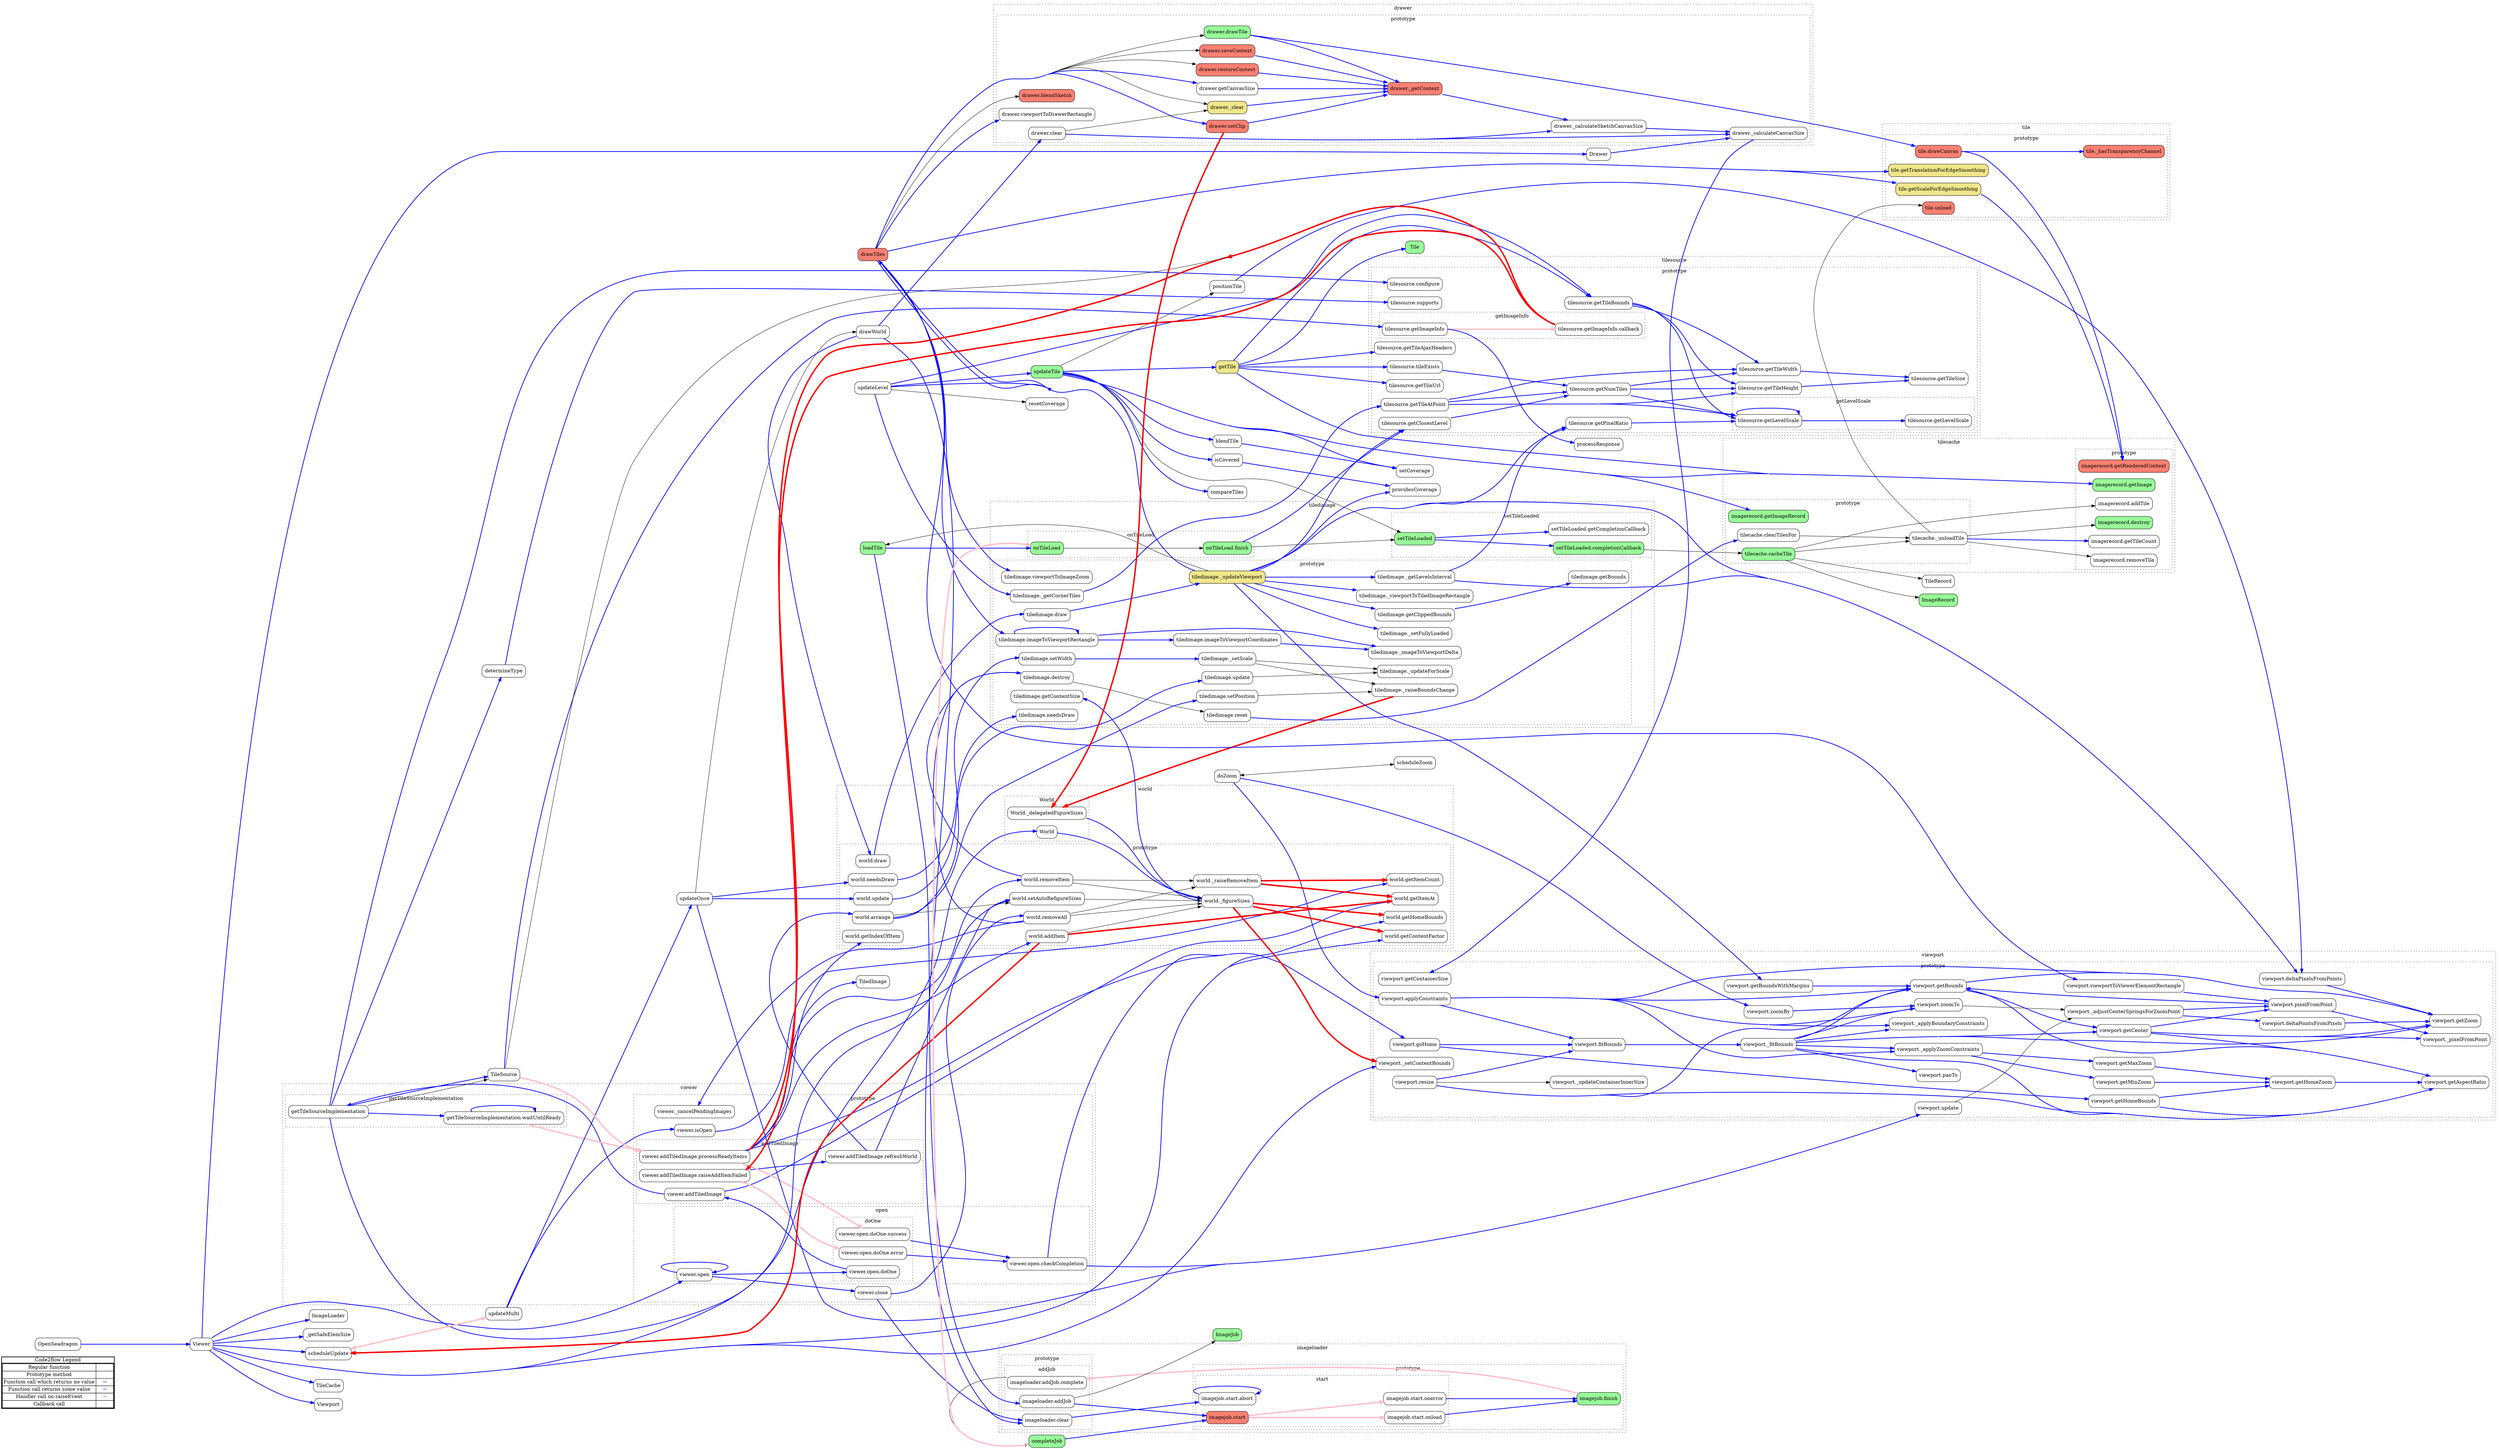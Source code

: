 digraph G {
clusterrank = "local"
ranksep = 3
mclimit = 500
spines = "curved"
rankdir = "LR"
dpi = 30;
concentrate = true;
			subgraph legend{
			rank = min;
			label = "legend";
			Legend [shape=none, margin=0, label = <
				<table cellspacing="0" cellpadding="0" border="1"><tr><td>Code2flow Legend</td></tr><tr><td>
				<table cellspacing="0">
				<tr><td>Regular function</td><td width="50px"></td></tr>
				<tr><td>Prototype method</td><td bgcolor='white'></td></tr>
				<tr><td>Function call which returns no value</td><td>&#8594;</td></tr>
				<tr><td>Function call returns some value</td><td><font color='blue'>&#8594;</font></td></tr>
				<tr><td>Handler call on raiseEvent</td><td><font color='red'>&#8594;</font></td></tr>
                <tr><td>Callback call</td><td><font color='pink'>&#8594;</font></td></tr>
				</table></td></tr></table>
				>];}

node2 [splines=ortho shape = "rect" style = "rounded" label = "OpenSeadragon" ];
















node52 [splines=ortho shape = "rect" style = "rounded" label = "TiledImage" ];
node55 [splines=ortho shape = "rect" style = "rounded,filled" fillcolor = "white" label = "tiledimage.needsDraw" ];
node57 [splines=ortho shape = "rect" style = "rounded,filled" fillcolor = "white" label = "tiledimage._setFullyLoaded" ];
node59 [splines=ortho shape = "rect" style = "rounded,filled" fillcolor = "white" label = "tiledimage.reset" ];
node61 [splines=ortho shape = "rect" style = "rounded,filled" fillcolor = "white" label = "tiledimage.update" ];
node63 [splines=ortho shape = "rect" style = "rounded,filled" fillcolor = "white" label = "tiledimage.draw" ];
node65 [splines=ortho shape = "rect" style = "rounded,filled" fillcolor = "white" label = "tiledimage.destroy" ];
node67 [splines=ortho shape = "rect" style = "rounded,filled" fillcolor = "white" label = "tiledimage.getBounds" ];
node69 [splines=ortho shape = "rect" style = "rounded,filled" fillcolor = "white" label = "tiledimage.getClippedBounds" ];
node71 [splines=ortho shape = "rect" style = "rounded,filled" fillcolor = "white" label = "tiledimage.getContentSize" ];
node73 [splines=ortho shape = "rect" style = "rounded,filled" fillcolor = "white" label = "tiledimage._imageToViewportDelta" ];
node75 [splines=ortho shape = "rect" style = "rounded,filled" fillcolor = "white" label = "tiledimage.imageToViewportCoordinates" ];
node77 [splines=ortho shape = "rect" style = "rounded,filled" fillcolor = "white" label = "tiledimage.imageToViewportRectangle" ];
node79 [splines=ortho shape = "rect" style = "rounded,filled" fillcolor = "white" label = "tiledimage._viewportToTiledImageRectangle" ];
node81 [splines=ortho shape = "rect" style = "rounded,filled" fillcolor = "white" label = "tiledimage.viewportToImageZoom" ];
node83 [splines=ortho shape = "rect" style = "rounded,filled" fillcolor = "white" label = "tiledimage.setPosition" ];
node85 [splines=ortho shape = "rect" style = "rounded,filled" fillcolor = "white" label = "tiledimage.setWidth" ];
node87 [splines=ortho shape = "rect" style = "rounded,filled" fillcolor = "white" label = "tiledimage._setScale" ];
node89 [splines=ortho shape = "rect" style = "rounded,filled" fillcolor = "white" label = "tiledimage._updateForScale" ];
node91 [splines=ortho shape = "rect" style = "rounded,filled" fillcolor = "white" label = "tiledimage._raiseBoundsChange" ];
node93 [splines=ortho shape = "rect" style = "rounded,filled" fillcolor = "white" label = "tiledimage._getLevelsInterval" ];
node96 [splines=ortho shape = "rect" style = "rounded,filled" fillcolor = "khaki" label = "tiledimage._updateViewport" ];
node98 [splines=ortho shape = "rect" style = "rounded,filled" fillcolor = "white" label = "tiledimage._getCornerTiles" ];
node100 [splines=ortho shape = "rect" style = "rounded" label = "updateLevel" ];
node102 [splines=ortho shape = "rect" style = "rounded,filled" fillcolor = "palegreen" label = "updateTile" ];
node104 [splines=ortho shape = "rect" style = "rounded,filled" fillcolor = "khaki" label = "getTile" ];
node106 [splines=ortho shape = "rect" style = "rounded,filled" fillcolor = "palegreen" label = "loadTile" ];
node110 [splines=ortho shape = "rect" style = "rounded,filled" fillcolor = "palegreen" label = "onTileLoad" ];
node109 [splines=ortho shape = "rect" style = "rounded,filled" fillcolor = "palegreen" label = "onTileLoad.finish" ];
node116 [splines=ortho shape = "rect" style = "rounded,filled" fillcolor = "palegreen" label = "setTileLoaded" ];
node113 [splines=ortho shape = "rect" style = "rounded" label = "setTileLoaded.getCompletionCallback" ];
node115 [splines=ortho shape = "rect" style = "rounded,filled" fillcolor = "palegreen" label = "setTileLoaded.completionCallback" ];
node118 [splines=ortho shape = "rect" style = "rounded" label = "positionTile" ];
node120 [splines=ortho shape = "rect" style = "rounded" label = "blendTile" ];
node122 [splines=ortho shape = "rect" style = "rounded" label = "providesCoverage" ];
node124 [splines=ortho shape = "rect" style = "rounded" label = "isCovered" ];
node126 [splines=ortho shape = "rect" style = "rounded" label = "setCoverage" ];
node128 [splines=ortho shape = "rect" style = "rounded" label = "resetCoverage" ];
node130 [splines=ortho shape = "rect" style = "rounded" label = "compareTiles" ];
node132 [splines=ortho shape = "rect" style = "rounded,filled" fillcolor = "salmon" label = "drawTiles" ];

node143 [splines=ortho shape = "rect" style = "rounded" label = "Viewer" ];
node146 [splines=ortho shape = "rect" style = "rounded,filled" fillcolor = "white" label = "viewer.isOpen" ];
node156 [splines=ortho shape = "rect" style = "rounded,filled" fillcolor = "white" label = "viewer.open" ];
node149 [splines=ortho shape = "rect" style = "rounded" label = "viewer.open.checkCompletion" ];
node155 [splines=ortho shape = "rect" style = "rounded" label = "viewer.open.doOne" ];
node152 [splines=ortho shape = "rect" style = "rounded" label = "viewer.open.doOne.success" ];
node154 [splines=ortho shape = "rect" style = "rounded" label = "viewer.open.doOne.error" ];
node158 [splines=ortho shape = "rect" style = "rounded,filled" fillcolor = "white" label = "viewer.close" ];
node167 [splines=ortho shape = "rect" style = "rounded,filled" fillcolor = "white" label = "viewer.addTiledImage" ];
node162 [splines=ortho shape = "rect" style = "rounded" label = "viewer.addTiledImage.raiseAddItemFailed" ];
node164 [splines=ortho shape = "rect" style = "rounded" label = "viewer.addTiledImage.refreshWorld" ];
node166 [splines=ortho shape = "rect" style = "rounded" label = "viewer.addTiledImage.processReadyItems" ];
node169 [splines=ortho shape = "rect" style = "rounded,filled" fillcolor = "white" label = "viewer._cancelPendingImages" ];
node171 [splines=ortho shape = "rect" style = "rounded" label = "_getSafeElemSize" ];
node177 [splines=ortho shape = "rect" style = "rounded" label = "getTileSourceImplementation" ];
node174 [splines=ortho shape = "rect" style = "rounded" label = "getTileSourceImplementation.waitUntilReady" ];
node181 [splines=ortho shape = "rect" style = "rounded" label = "scheduleUpdate" ];
node183 [splines=ortho shape = "rect" style = "rounded" label = "updateMulti" ];
node185 [splines=ortho shape = "rect" style = "rounded" label = "updateOnce" ];
node187 [splines=ortho shape = "rect" style = "rounded" label = "drawWorld" ];
node189 [splines=ortho shape = "rect" style = "rounded" label = "scheduleZoom" ];
node191 [splines=ortho shape = "rect" style = "rounded" label = "doZoom" ];

node199 [splines=ortho shape = "rect" style = "rounded" label = "World" ];
node198 [splines=ortho shape = "rect" style = "rounded" label = "World._delegatedFigureSizes" ];
node202 [splines=ortho shape = "rect" style = "rounded,filled" fillcolor = "white" label = "world.addItem" ];
node204 [splines=ortho shape = "rect" style = "rounded,filled" fillcolor = "white" label = "world.getItemAt" ];
node206 [splines=ortho shape = "rect" style = "rounded,filled" fillcolor = "white" label = "world.getIndexOfItem" ];
node208 [splines=ortho shape = "rect" style = "rounded,filled" fillcolor = "white" label = "world.getItemCount" ];
node210 [splines=ortho shape = "rect" style = "rounded,filled" fillcolor = "white" label = "world.removeItem" ];
node212 [splines=ortho shape = "rect" style = "rounded,filled" fillcolor = "white" label = "world.removeAll" ];
node214 [splines=ortho shape = "rect" style = "rounded,filled" fillcolor = "white" label = "world.update" ];
node216 [splines=ortho shape = "rect" style = "rounded,filled" fillcolor = "white" label = "world.draw" ];
node218 [splines=ortho shape = "rect" style = "rounded,filled" fillcolor = "white" label = "world.needsDraw" ];
node220 [splines=ortho shape = "rect" style = "rounded,filled" fillcolor = "white" label = "world.getHomeBounds" ];
node222 [splines=ortho shape = "rect" style = "rounded,filled" fillcolor = "white" label = "world.getContentFactor" ];
node224 [splines=ortho shape = "rect" style = "rounded,filled" fillcolor = "white" label = "world.setAutoRefigureSizes" ];
node226 [splines=ortho shape = "rect" style = "rounded,filled" fillcolor = "white" label = "world.arrange" ];
node228 [splines=ortho shape = "rect" style = "rounded,filled" fillcolor = "white" label = "world._figureSizes" ];
node230 [splines=ortho shape = "rect" style = "rounded,filled" fillcolor = "white" label = "world._raiseRemoveItem" ];













node280 [splines=ortho shape = "rect" style = "rounded" label = "TileCache" ];
node263 [splines=ortho shape = "rect" style = "rounded" label = "TileRecord" ];
node265 [splines=ortho shape = "rect" style = "rounded,filled" fillcolor = "palegreen" label = "ImageRecord" ];
node268 [splines=ortho shape = "rect" style = "rounded,filled" fillcolor = "palegreen" label = "imagerecord.destroy" ];
node270 [splines=ortho shape = "rect" style = "rounded,filled" fillcolor = "palegreen" label = "imagerecord.getImage" ];
node272 [splines=ortho shape = "rect" style = "rounded,filled" fillcolor = "salmon" label = "imagerecord.getRenderedContext" ];
node274 [splines=ortho shape = "rect" style = "rounded,filled" fillcolor = "white" label = "imagerecord.addTile" ];
node276 [splines=ortho shape = "rect" style = "rounded,filled" fillcolor = "white" label = "imagerecord.removeTile" ];
node278 [splines=ortho shape = "rect" style = "rounded,filled" fillcolor = "white" label = "imagerecord.getTileCount" ];
node283 [splines=ortho shape = "rect" style = "rounded,filled" fillcolor = "palegreen" label = "tilecache.cacheTile" ];
node285 [splines=ortho shape = "rect" style = "rounded,filled" fillcolor = "white" label = "tilecache.clearTilesFor" ];
node287 [splines=ortho shape = "rect" style = "rounded,filled" fillcolor = "palegreen" label = "imagerecord.getImageRecord" ];
node289 [splines=ortho shape = "rect" style = "rounded,filled" fillcolor = "white" label = "tilecache._unloadTile" ];

node295 [splines=ortho shape = "rect" style = "rounded" label = "TileSource" ];
node298 [splines=ortho shape = "rect" style = "rounded,filled" fillcolor = "white" label = "tilesource.getTileSize" ];
node300 [splines=ortho shape = "rect" style = "rounded,filled" fillcolor = "white" label = "tilesource.getTileWidth" ];
node302 [splines=ortho shape = "rect" style = "rounded,filled" fillcolor = "white" label = "tilesource.getTileHeight" ];
node307 [splines=ortho shape = "rect" style = "rounded,filled" fillcolor = "white" label = "tilesource.getLevelScale" ];
node306 [splines=ortho shape = "rect" style = "rounded,filled" fillcolor = "white" label = "tilesource.getLevelScale" ];
node309 [splines=ortho shape = "rect" style = "rounded,filled" fillcolor = "white" label = "tilesource.getNumTiles" ];
node311 [splines=ortho shape = "rect" style = "rounded,filled" fillcolor = "white" label = "tilesource.getPixelRatio" ];
node313 [splines=ortho shape = "rect" style = "rounded,filled" fillcolor = "white" label = "tilesource.getClosestLevel" ];
node315 [splines=ortho shape = "rect" style = "rounded,filled" fillcolor = "white" label = "tilesource.getTileAtPoint" ];
node317 [splines=ortho shape = "rect" style = "rounded,filled" fillcolor = "white" label = "tilesource.getTileBounds" ];
node321 [splines=ortho shape = "rect" style = "rounded,filled" fillcolor = "white" label = "tilesource.getImageInfo" ];
node320 [splines=ortho shape = "rect" style = "rounded" label = "tilesource.getImageInfo.callback" ];
node323 [splines=ortho shape = "rect" style = "rounded,filled" fillcolor = "white" label = "tilesource.supports" ];
node325 [splines=ortho shape = "rect" style = "rounded,filled" fillcolor = "white" label = "tilesource.configure" ];
node327 [splines=ortho shape = "rect" style = "rounded,filled" fillcolor = "white" label = "tilesource.getTileUrl" ];
node329 [splines=ortho shape = "rect" style = "rounded,filled" fillcolor = "white" label = "tilesource.getTileAjaxHeaders" ];
node331 [splines=ortho shape = "rect" style = "rounded,filled" fillcolor = "white" label = "tilesource.tileExists" ];
node333 [splines=ortho shape = "rect" style = "rounded" label = "processResponse" ];
node335 [splines=ortho shape = "rect" style = "rounded" label = "determineType" ];









node363 [splines=ortho shape = "rect" style = "rounded" label = "Viewport" ];
node366 [splines=ortho shape = "rect" style = "rounded,filled" fillcolor = "white" label = "viewport._setContentBounds" ];
node368 [splines=ortho shape = "rect" style = "rounded,filled" fillcolor = "white" label = "viewport.getHomeZoom" ];
node370 [splines=ortho shape = "rect" style = "rounded,filled" fillcolor = "white" label = "viewport.getHomeBounds" ];
node372 [splines=ortho shape = "rect" style = "rounded,filled" fillcolor = "white" label = "viewport.goHome" ];
node374 [splines=ortho shape = "rect" style = "rounded,filled" fillcolor = "white" label = "viewport.getMinZoom" ];
node376 [splines=ortho shape = "rect" style = "rounded,filled" fillcolor = "white" label = "viewport.getMaxZoom" ];
node378 [splines=ortho shape = "rect" style = "rounded,filled" fillcolor = "white" label = "viewport.getAspectRatio" ];
node380 [splines=ortho shape = "rect" style = "rounded,filled" fillcolor = "white" label = "viewport.getContainerSize" ];
node382 [splines=ortho shape = "rect" style = "rounded,filled" fillcolor = "white" label = "viewport.getBounds" ];
node384 [splines=ortho shape = "rect" style = "rounded,filled" fillcolor = "white" label = "viewport.getBoundsWithMargins" ];
node386 [splines=ortho shape = "rect" style = "rounded,filled" fillcolor = "white" label = "viewport.getCenter" ];
node388 [splines=ortho shape = "rect" style = "rounded,filled" fillcolor = "white" label = "viewport.getZoom" ];
node390 [splines=ortho shape = "rect" style = "rounded,filled" fillcolor = "white" label = "viewport._applyZoomConstraints" ];
node392 [splines=ortho shape = "rect" style = "rounded,filled" fillcolor = "white" label = "viewport._applyBoundaryConstraints" ];
node394 [splines=ortho shape = "rect" style = "rounded,filled" fillcolor = "white" label = "viewport.applyConstraints" ];
node396 [splines=ortho shape = "rect" style = "rounded,filled" fillcolor = "white" label = "viewport._fitBounds" ];
node398 [splines=ortho shape = "rect" style = "rounded,filled" fillcolor = "white" label = "viewport.fitBounds" ];
node400 [splines=ortho shape = "rect" style = "rounded,filled" fillcolor = "white" label = "viewport.panTo" ];
node402 [splines=ortho shape = "rect" style = "rounded,filled" fillcolor = "white" label = "viewport.zoomBy" ];
node404 [splines=ortho shape = "rect" style = "rounded,filled" fillcolor = "white" label = "viewport.zoomTo" ];
node406 [splines=ortho shape = "rect" style = "rounded,filled" fillcolor = "white" label = "viewport.resize" ];
node408 [splines=ortho shape = "rect" style = "rounded,filled" fillcolor = "white" label = "viewport._updateContainerInnerSize" ];
node412 [splines=ortho shape = "rect" style = "rounded,filled" fillcolor = "white" label = "viewport.update" ];
node414 [splines=ortho shape = "rect" style = "rounded,filled" fillcolor = "white" label = "viewport._adjustCenterSpringsForZoomPoint" ];
node416 [splines=ortho shape = "rect" style = "rounded,filled" fillcolor = "white" label = "viewport.deltaPixelsFromPoints" ];
node418 [splines=ortho shape = "rect" style = "rounded,filled" fillcolor = "white" label = "viewport.deltaPointsFromPixels" ];
node420 [splines=ortho shape = "rect" style = "rounded,filled" fillcolor = "white" label = "viewport.pixelFromPoint" ];
node422 [splines=ortho shape = "rect" style = "rounded,filled" fillcolor = "white" label = "viewport._pixelFromPoint" ];
node424 [splines=ortho shape = "rect" style = "rounded,filled" fillcolor = "white" label = "viewport.viewportToViewerElementRectangle" ];

node430 [splines=ortho shape = "rect" style = "rounded,filled" fillcolor = "palegreen" label = "Tile" ];
node433 [splines=ortho shape = "rect" style = "rounded,filled" fillcolor = "salmon" label = "tile._hasTransparencyChannel" ];
node435 [splines=ortho shape = "rect" style = "rounded,filled" fillcolor = "salmon" label = "tile.drawCanvas" ];
node437 [splines=ortho shape = "rect" style = "rounded,filled" fillcolor = "khaki" label = "tile.getScaleForEdgeSmoothing" ];
node441 [splines=ortho shape = "rect" style = "rounded,filled" fillcolor = "khaki" label = "tile.getTranslationForEdgeSmoothing" ];
node443 [splines=ortho shape = "rect" style = "rounded,filled" fillcolor = "salmon" label = "tile.unload" ];

node449 [splines=ortho shape = "rect" style = "rounded" label = "Drawer" ];
node452 [splines=ortho shape = "rect" style = "rounded,filled" fillcolor = "white" label = "drawer.clear" ];
node454 [splines=ortho shape = "rect" style = "rounded,filled" fillcolor = "khaki" label = "drawer._clear" ];
node456 [splines=ortho shape = "rect" style = "rounded,filled" fillcolor = "white" label = "drawer.viewportToDrawerRectangle" ];
node458 [splines=ortho shape = "rect" style = "rounded,filled" fillcolor = "palegreen" label = "drawer.drawTile" ];
node460 [splines=ortho shape = "rect" style = "rounded,filled" fillcolor = "salmon" label = "drawer._getContext" ];
node462 [splines=ortho shape = "rect" style = "rounded,filled" fillcolor = "salmon" label = "drawer.saveContext" ];
node464 [splines=ortho shape = "rect" style = "rounded,filled" fillcolor = "salmon" label = "drawer.restoreContext" ];
node466 [splines=ortho shape = "rect" style = "rounded,filled" fillcolor = "salmon" label = "drawer.setClip" ];
node468 [splines=ortho shape = "rect" style = "rounded,filled" fillcolor = "salmon" label = "drawer.blendSketch" ];
node470 [splines=ortho shape = "rect" style = "rounded,filled" fillcolor = "white" label = "drawer.getCanvasSize" ];
node472 [splines=ortho shape = "rect" style = "rounded,filled" fillcolor = "white" label = "drawer._calculateCanvasSize" ];
node474 [splines=ortho shape = "rect" style = "rounded,filled" fillcolor = "white" label = "drawer._calculateSketchCanvasSize" ];






















node540 [splines=ortho shape = "rect" style = "rounded" label = "ImageLoader" ];
node525 [splines=ortho shape = "rect" style = "rounded,filled" fillcolor = "palegreen" label = "ImageJob" ];
node536 [splines=ortho shape = "rect" style = "rounded,filled" fillcolor = "salmon" label = "imagejob.start" ];
node529 [splines=ortho shape = "rect" style = "rounded" label = "imagejob.start.onload" ];
node531 [splines=ortho shape = "rect" style = "rounded" label = "imagejob.start.onerror" ];
node535 [splines=ortho shape = "rect" style = "rounded" label = "imagejob.start.abort" ];
node538 [splines=ortho shape = "rect" style = "rounded,filled" fillcolor = "palegreen" label = "imagejob.finish" ];
node546 [splines=ortho shape = "rect" style = "rounded,filled" fillcolor = "white" label = "imageloader.addJob" ];
node544 [splines=ortho shape = "rect" style = "rounded" label = "imageloader.addJob.complete" ];
node548 [splines=ortho shape = "rect" style = "rounded,filled" fillcolor = "white" label = "imageloader.clear" ];
node550 [splines=ortho shape = "rect" style = "rounded,filled" fillcolor = "palegreen" label = "completeJob" ];

node61 -> node89;
node63 -> node96 [color="blue" penwidth="2"];
node65 -> node59;
node69 -> node67 [color="blue" penwidth="2"];
node75 -> node73 [color="blue" penwidth="2"];
node77 -> node73 [color="blue" penwidth="2"];
node77 -> node75 [color="blue" penwidth="2"];
node83 -> node91;
node85 -> node87 [color="blue" penwidth="2"];
node87 -> node89;
node87 -> node91;
node96 -> node57 [color="blue" penwidth="2"];
node96 -> node69 [color="blue" penwidth="2"];
node96 -> node79 [color="blue" penwidth="2"];
node96 -> node93 [color="blue" penwidth="2"];
node96 -> node100 [color="blue" penwidth="2"];
node96 -> node106;
node96 -> node122 [color="blue" penwidth="2"];
node96 -> node132 [color="blue" penwidth="2"];
node100 -> node102 [color="blue" penwidth="2"];
node100 -> node128;
node102 -> node104 [color="blue" penwidth="2"];
node102 -> node116;
node102 -> node118;
node102 -> node120 [color="blue" penwidth="2"];
node102 -> node124 [color="blue" penwidth="2"];
node102 -> node126 [color="blue" penwidth="2"];
node102 -> node130 [color="blue" penwidth="2"];
node106 -> node110 [color="blue" penwidth="2"];
node109 -> node116;
node120 -> node126 [color="blue" penwidth="2"];
node124 -> node122 [color="blue" penwidth="2"];
node143 -> node171 [color="blue" penwidth="2"];
node143 -> node181 [color="blue" penwidth="2"];
node156 -> node156 [color="blue" penwidth="2"];
node167 -> node177 [color="blue" penwidth="2"];
node177 -> node295;
node183 -> node181 [color="blue" penwidth="2"];
node183 -> node185 [color="blue" penwidth="2"];
node185 -> node187;
node191 -> node189;
node202 -> node228;
node210 -> node228;
node210 -> node230;
node212 -> node228;
node212 -> node230;
node224 -> node228;
node226 -> node224;
node283 -> node263;
node283 -> node265;
node283 -> node289;
node285 -> node289;
node300 -> node298 [color="blue" penwidth="2"];
node302 -> node298 [color="blue" penwidth="2"];
node307 -> node307 [color="blue" penwidth="2"];
node307 -> node306 [color="blue" penwidth="2"];
node309 -> node300 [color="blue" penwidth="2"];
node309 -> node302 [color="blue" penwidth="2"];
node313 -> node309 [color="blue" penwidth="2"];
node315 -> node300 [color="blue" penwidth="2"];
node315 -> node302 [color="blue" penwidth="2"];
node315 -> node309 [color="blue" penwidth="2"];
node317 -> node300 [color="blue" penwidth="2"];
node317 -> node302 [color="blue" penwidth="2"];
node321 -> node333 [color="blue" penwidth="2"];
node320 -> node295;
node331 -> node309 [color="blue" penwidth="2"];

node368 -> node378 [color="blue" penwidth="2"];
node370 -> node368 [color="blue" penwidth="2"];
node370 -> node378 [color="blue" penwidth="2"];
node372 -> node370 [color="blue" penwidth="2"];
node372 -> node398 [color="blue" penwidth="2"];
node374 -> node368 [color="blue" penwidth="2"];
node376 -> node368 [color="blue" penwidth="2"];
node382 -> node378 [color="blue" penwidth="2"];
node382 -> node386 [color="blue" penwidth="2"];
node382 -> node388 [color="blue" penwidth="2"];
node384 -> node382 [color="blue" penwidth="2"];
node386 -> node378 [color="blue" penwidth="2"];
node386 -> node388 [color="blue" penwidth="2"];
node386 -> node420 [color="blue" penwidth="2"];
node386 -> node422 [color="blue" penwidth="2"];
node390 -> node374 [color="blue" penwidth="2"];
node390 -> node376 [color="blue" penwidth="2"];
node394 -> node382 [color="blue" penwidth="2"];
node394 -> node388 [color="blue" penwidth="2"];
node394 -> node390 [color="blue" penwidth="2"];
node394 -> node392 [color="blue" penwidth="2"];
node394 -> node398 [color="blue" penwidth="2"];
node394 -> node404 [color="blue" penwidth="2"];
node396 -> node378 [color="blue" penwidth="2"];
node396 -> node382 [color="blue" penwidth="2"];
node396 -> node386 [color="blue" penwidth="2"];
node396 -> node388 [color="blue" penwidth="2"];
node396 -> node390 [color="blue" penwidth="2"];
node396 -> node392 [color="blue" penwidth="2"];
node396 -> node400 [color="blue" penwidth="2"];
node396 -> node404 [color="blue" penwidth="2"];
node398 -> node396 [color="blue" penwidth="2"];
node402 -> node404 [color="blue" penwidth="2"];
node404 -> node414;
node406 -> node378 [color="blue" penwidth="2"];
node406 -> node382 [color="blue" penwidth="2"];
node406 -> node398 [color="blue" penwidth="2"];
node406 -> node408;
node412 -> node414;
node414 -> node418 [color="blue" penwidth="2"];
node414 -> node420 [color="blue" penwidth="2"];
node416 -> node388 [color="blue" penwidth="2"];
node418 -> node388 [color="blue" penwidth="2"];
node420 -> node382 [color="blue" penwidth="2"];
node420 -> node422 [color="blue" penwidth="2"];
node424 -> node420 [color="blue" penwidth="2"];
node435 -> node433 [color="blue" penwidth="2"];
node452 -> node454;
node452 -> node472 [color="blue" penwidth="2"];
node452 -> node474 [color="blue" penwidth="2"];
node454 -> node460 [color="blue" penwidth="2"];
node458 -> node460 [color="blue" penwidth="2"];
node460 -> node474 [color="blue" penwidth="2"];
node462 -> node460 [color="blue" penwidth="2"];
node464 -> node460 [color="blue" penwidth="2"];
node466 -> node460 [color="blue" penwidth="2"];
node470 -> node460 [color="blue" penwidth="2"];
node474 -> node472 [color="blue" penwidth="2"];









node546 -> node525;
node544 -> node550;
node2 -> node143 [color="blue" penwidth="2"];
node143 -> node540 [color="blue" penwidth="2"];
node143 -> node280 [color="blue" penwidth="2"];
node143 -> node363 [color="blue" penwidth="2"];
node143 -> node449 [color="blue" penwidth="2"];
node143 -> node199 [color="blue" penwidth="2"];
node295 -> node321 [color="blue" penwidth="2"];
node449 -> node472 [color="blue" penwidth="2"];
node143 -> node156 [color="blue" penwidth="2"];
node295 -> node166 [color="pink" penwidth="4"];
node143 -> node366 [color="blue" penwidth="2"];
node143 -> node220 [color="blue" penwidth="2"];
node143 -> node222 [color="blue" penwidth="2"];
node199 -> node228 [color="blue" penwidth="2"];
node458 -> node435 [color="blue" penwidth="2"];
node472 -> node380 [color="blue" penwidth="2"];
node435 -> node272 [color="blue" penwidth="2"];
node437 -> node272 [color="blue" penwidth="2"];
node536 -> node531 [color="pink" penwidth="4"];
node536 -> node529 [color="pink" penwidth="4"];
node531 -> node538 [color="blue" penwidth="2"];
node529 -> node538 [color="blue" penwidth="2"];
node535 -> node535 [color="blue" penwidth="2"];
node538 -> node544 [color="pink" penwidth="4"];
node550 -> node536 [color="blue" penwidth="2"];
node546 -> node536 [color="blue" penwidth="2"];
node548 -> node535 [color="blue" penwidth="2"];
node550 -> node110 [color="pink" penwidth="4"];
node283 -> node274;
node289 -> node268;
node289 -> node276;
node289 -> node278 [color="blue" penwidth="2"];
node289 -> node443;
node104 -> node430 [color="blue" penwidth="2"];
node132 -> node456 [color="blue" penwidth="2"];
node132 -> node464;
node132 -> node462;
node132 -> node470 [color="blue" penwidth="2"];
node132 -> node468;
node132 -> node458;
node132 -> node466 [color="blue" penwidth="2"];
node132 -> node454;
node106 -> node546 [color="blue" penwidth="2"];
node102 -> node270 [color="blue" penwidth="2"];
node104 -> node270 [color="blue" penwidth="2"];
node132 -> node441 [color="blue" penwidth="2"];
node132 -> node437 [color="blue" penwidth="2"];
node102 -> node287 [color="blue" penwidth="2"];
node59 -> node285 [color="blue" penwidth="2"];
node115 -> node283;
node110 -> node109;
node100 -> node98 [color="blue" penwidth="2"];
node96 -> node132 [color="blue" penwidth="2"];
node132 -> node81 [color="blue" penwidth="2"];
node132 -> node77 [color="blue" penwidth="2"];
node116 -> node113 [color="blue" penwidth="2"];
node116 -> node115 [color="blue" penwidth="2"];
node110 -> node109 [color="pink" penwidth="4"];
node104 -> node331 [color="blue" penwidth="2"];
node104 -> node327 [color="blue" penwidth="2"];
node104 -> node317 [color="blue" penwidth="2"];
node100 -> node317 [color="blue" penwidth="2"];
node104 -> node329 [color="blue" penwidth="2"];
node98 -> node315 [color="blue" penwidth="2"];
node109 -> node313 [color="blue" penwidth="2"];
node93 -> node311 [color="blue" penwidth="2"];
node96 -> node313 [color="blue" penwidth="2"];
node96 -> node311 [color="blue" penwidth="2"];
node132 -> node424 [color="blue" penwidth="2"];
node118 -> node416 [color="blue" penwidth="2"];
node93 -> node416 [color="blue" penwidth="2"];
node96 -> node416 [color="blue" penwidth="2"];
node96 -> node384 [color="blue" penwidth="2"];
node466 -> node198 [color="red" penwidth="4"];
node91 -> node198 [color="red" penwidth="4"];
node309 -> node307 [color="blue" penwidth="2"];
node311 -> node307 [color="blue" penwidth="2"];
node315 -> node307 [color="blue" penwidth="2"];
node317 -> node307 [color="blue" penwidth="2"];
node335 -> node323 [color="blue" penwidth="2"];
node321 -> node320 [color="pink" penwidth="4"];
node320 -> node166 [color="red" penwidth="4"];
node320 -> node162 [color="red" penwidth="4"];
node166 -> node52 [color="blue" penwidth="2"];
node177 -> node295 [color="blue" penwidth="2"];
node187 -> node452 [color="blue" penwidth="2"];
node187 -> node548 [color="blue" penwidth="2"];
node158 -> node548 [color="blue" penwidth="2"];
node177 -> node325 [color="blue" penwidth="2"];
node177 -> node335 [color="blue" penwidth="2"];
node156 -> node158 [color="blue" penwidth="2"];
node183 -> node146 [color="blue" penwidth="2"];
node156 -> node155 [color="blue" penwidth="2"];
node155 -> node167 [color="blue" penwidth="2"];
node174 -> node174 [color="blue" penwidth="2"];
node177 -> node174 [color="blue" penwidth="2"];
node152 -> node149 [color="blue" penwidth="2"];
node154 -> node149 [color="blue" penwidth="2"];
node162 -> node164 [color="blue" penwidth="2"];
node189 -> node191 [color="pink" penwidth="4"];
node181 -> node183 [color="pink" penwidth="4"];
node174 -> node166 [color="pink" penwidth="4"];
node166 -> node152 [color="pink" penwidth="4"];
node162 -> node154 [color="pink" penwidth="4"];
node166 -> node372 [color="blue" penwidth="2"];
node149 -> node372 [color="blue" penwidth="2"];
node149 -> node412 [color="blue" penwidth="2"];
node185 -> node412 [color="blue" penwidth="2"];
node191 -> node394 [color="blue" penwidth="2"];
node191 -> node402 [color="blue" penwidth="2"];
node187 -> node216 [color="blue" penwidth="2"];
node185 -> node214 [color="blue" penwidth="2"];
node185 -> node218 [color="blue" penwidth="2"];
node158 -> node212 [color="blue" penwidth="2"];
node146 -> node208 [color="blue" penwidth="2"];
node167 -> node204 [color="blue" penwidth="2"];
node164 -> node226 [color="blue" penwidth="2"];
node164 -> node224 [color="blue" penwidth="2"];
node166 -> node202 [color="blue" penwidth="2"];
node166 -> node210 [color="blue" penwidth="2"];
node166 -> node206 [color="blue" penwidth="2"];
node177 -> node224 [color="blue" penwidth="2"];
node77 -> node77 [color="blue" penwidth="2"];
node216 -> node63 [color="blue" penwidth="2"];
node214 -> node61 [color="blue" penwidth="2"];
node226 -> node85 [color="blue" penwidth="2"];
node226 -> node83 [color="blue" penwidth="2"];
node212 -> node65 [color="blue" penwidth="2"];
node210 -> node65 [color="blue" penwidth="2"];
node218 -> node55 [color="blue" penwidth="2"];
node228 -> node71 [color="blue" penwidth="2"];
node212 -> node169 [color="blue" penwidth="2"];
node202 -> node181 [color="red" penwidth="4"];
node228 -> node366 [color="red" penwidth="4"];
node198 -> node228 [color="blue" penwidth="2"];
node228 -> node220 [color="red" penwidth="4"];
node228 -> node222 [color="red" penwidth="4"];
node230 -> node208 [color="red" penwidth="4"];
node230 -> node204 [color="red" penwidth="4"];
node202 -> node204 [color="red" penwidth="4"];
subgraph clusteropenseadragon0{

label="openseadragon";
style=filled;
color=black;
graph[style=dotted];
};
subgraph clustereventsource31{

label="eventsource";
style=filled;
color=black;
graph[style=dotted];
subgraph clusterprototype36{

label="prototype";
style=filled;
color=black;
graph[style=dotted];
}};
subgraph clustertiledimage49{

label="tiledimage";
style=filled;
color=black;
graph[style=dotted];
subgraph clusterprototype53{
node55 node57 node59 node61 node63 node65 node67 node69 node71 node73 node75 node77 node79 node81 node83 node85 node87 node89 node91 node93 node96 node98 node55 node57 node59 node61 node63 node65 node67 node69 node71 node73 node75 node77 node79 node81 node83 node85 node87 node89 node91 node93 node96 node98 ;
label="prototype";
style=filled;
color=black;
graph[style=dotted];
}subgraph clusteronTileLoad107{
node110 node109 node109 ;
label="onTileLoad";
style=filled;
color=black;
graph[style=dotted];
}subgraph clustersetTileLoaded111{
node116 node113 node115 node113 node115 ;
label="setTileLoaded";
style=filled;
color=black;
graph[style=dotted];
}};
subgraph clusterviewer135{

label="viewer";
style=filled;
color=black;
graph[style=dotted];
subgraph clusterprototype144{
node146 node156 node149 node155 node152 node154 node158 node167 node162 node164 node166 node169 node146 node158 node169 ;
label="prototype";
style=filled;
color=black;
graph[style=dotted];
subgraph clusteropen147{
node156 node149 node155 node152 node154 node149 ;
label="open";
style=filled;
color=black;
graph[style=dotted];
subgraph clusterdoOne150{
node155 node152 node154 node152 node154 ;
label="doOne";
style=filled;
color=black;
graph[style=dotted];
}}subgraph clusteraddTiledImage159{
node167 node162 node164 node166 node162 node164 node166 ;
label="addTiledImage";
style=filled;
color=black;
graph[style=dotted];
}}subgraph clustergetTileSourceImplementation172{
node177 node174 node174 ;
label="getTileSourceImplementation";
style=filled;
color=black;
graph[style=dotted];
}};
subgraph clusterworld194{

label="world";
style=filled;
color=black;
graph[style=dotted];
subgraph clusterWorld196{
node199 node198 node198 ;
label="World";
style=filled;
color=black;
graph[style=dotted];
}subgraph clusterprototype200{
node202 node204 node206 node208 node210 node212 node214 node216 node218 node220 node222 node224 node226 node228 node230 node202 node204 node206 node208 node210 node212 node214 node216 node218 node220 node222 node224 node226 node228 node230 ;
label="prototype";
style=filled;
color=black;
graph[style=dotted];
}};

subgraph clustertilecache260{

label="tilecache";
style=filled;
color=black;
graph[style=dotted];
subgraph clusterprototype266{
node268 node270 node272 node274 node276 node278 node268 node270 node272 node274 node276 node278 ;
label="prototype";
style=filled;
color=black;
graph[style=dotted];
}subgraph clusterprototype281{
node283 node285 node287 node289 node283 node285 node287 node289 ;
label="prototype";
style=filled;
color=black;
graph[style=dotted];
}};
subgraph clustertilesource292{

label="tilesource";
style=filled;
color=black;
graph[style=dotted];
subgraph clusterprototype296{
node298 node300 node302 node307 node306 node309 node311 node313 node315 node317 node321 node320 node323 node325 node327 node329 node331 node298 node300 node302 node309 node311 node313 node315 node317 node323 node325 node327 node329 node331 ;
label="prototype";
style=filled;
color=black;
graph[style=dotted];
subgraph clustergetLevelScale303{
node307 node306 node306 ;
label="getLevelScale";
style=filled;
color=black;
graph[style=dotted];
}subgraph clustergetImageInfo318{
node321 node320 node320 ;
label="getImageInfo";
style=filled;
color=black;
graph[style=dotted];
}}};

subgraph clusterviewport360{

label="viewport";
style=filled;
color=black;
graph[style=dotted];
subgraph clusterprototype364{
node366 node368 node370 node372 node374 node376 node378 node380 node382 node384 node386 node388 node390 node392 node394 node396 node398 node400 node402 node404 node406 node408 node412 node414 node416 node418 node420 node422 node424 node366 node368 node370 node372 node374 node376 node378 node380 node382 node384 node386 node388 node390 node392 node394 node396 node398 node400 node402 node404 node406 node408 node412 node414 node416 node418 node420 node422 node424 ;
label="prototype";
style=filled;
color=black;
graph[style=dotted];
}};
subgraph clustertile427{

label="tile";
style=filled;
color=black;
graph[style=dotted];
subgraph clusterprototype431{
node433 node435 node437 node441 node443 node433 node435 node437 node441 node443 ;
label="prototype";
style=filled;
color=black;
graph[style=dotted];
}};
subgraph clusterdrawer446{

label="drawer";
style=filled;
color=black;
graph[style=dotted];
subgraph clusterprototype450{
node452 node454 node456 node458 node460 node462 node464 node466 node468 node470 node472 node474 node452 node454 node456 node458 node460 node462 node464 node466 node468 node470 node472 node474 ;
label="prototype";
style=filled;
color=black;
graph[style=dotted];
}};

subgraph clusterimageloader522{

label="imageloader";
style=filled;
color=black;
graph[style=dotted];
subgraph clusterprototype526{
node536 node529 node531 node535 node538 node538 ;
label="prototype";
style=filled;
color=black;
graph[style=dotted];
subgraph clusterstart527{
node536 node529 node531 node535 node529 node531 node535 ;
label="start";
style=filled;
color=black;
graph[style=dotted];
}}subgraph clusterprototype541{
node546 node544 node548 node548 ;
label="prototype";
style=filled;
color=black;
graph[style=dotted];
subgraph clusteraddJob542{
node546 node544 node544 ;
label="addJob";
style=filled;
color=black;
graph[style=dotted];
}}};
}
